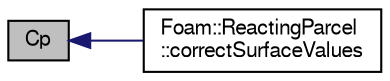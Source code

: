 digraph "Cp"
{
  bgcolor="transparent";
  edge [fontname="FreeSans",fontsize="10",labelfontname="FreeSans",labelfontsize="10"];
  node [fontname="FreeSans",fontsize="10",shape=record];
  rankdir="LR";
  Node1 [label="Cp",height=0.2,width=0.4,color="black", fillcolor="grey75", style="filled" fontcolor="black"];
  Node1 -> Node2 [dir="back",color="midnightblue",fontsize="10",style="solid",fontname="FreeSans"];
  Node2 [label="Foam::ReactingParcel\l::correctSurfaceValues",height=0.2,width=0.4,color="black",URL="$a02030.html#abf5f172a3acd1b1e7f81f2d0f1ca3b81",tooltip="Correct surface values due to emitted species. "];
}
